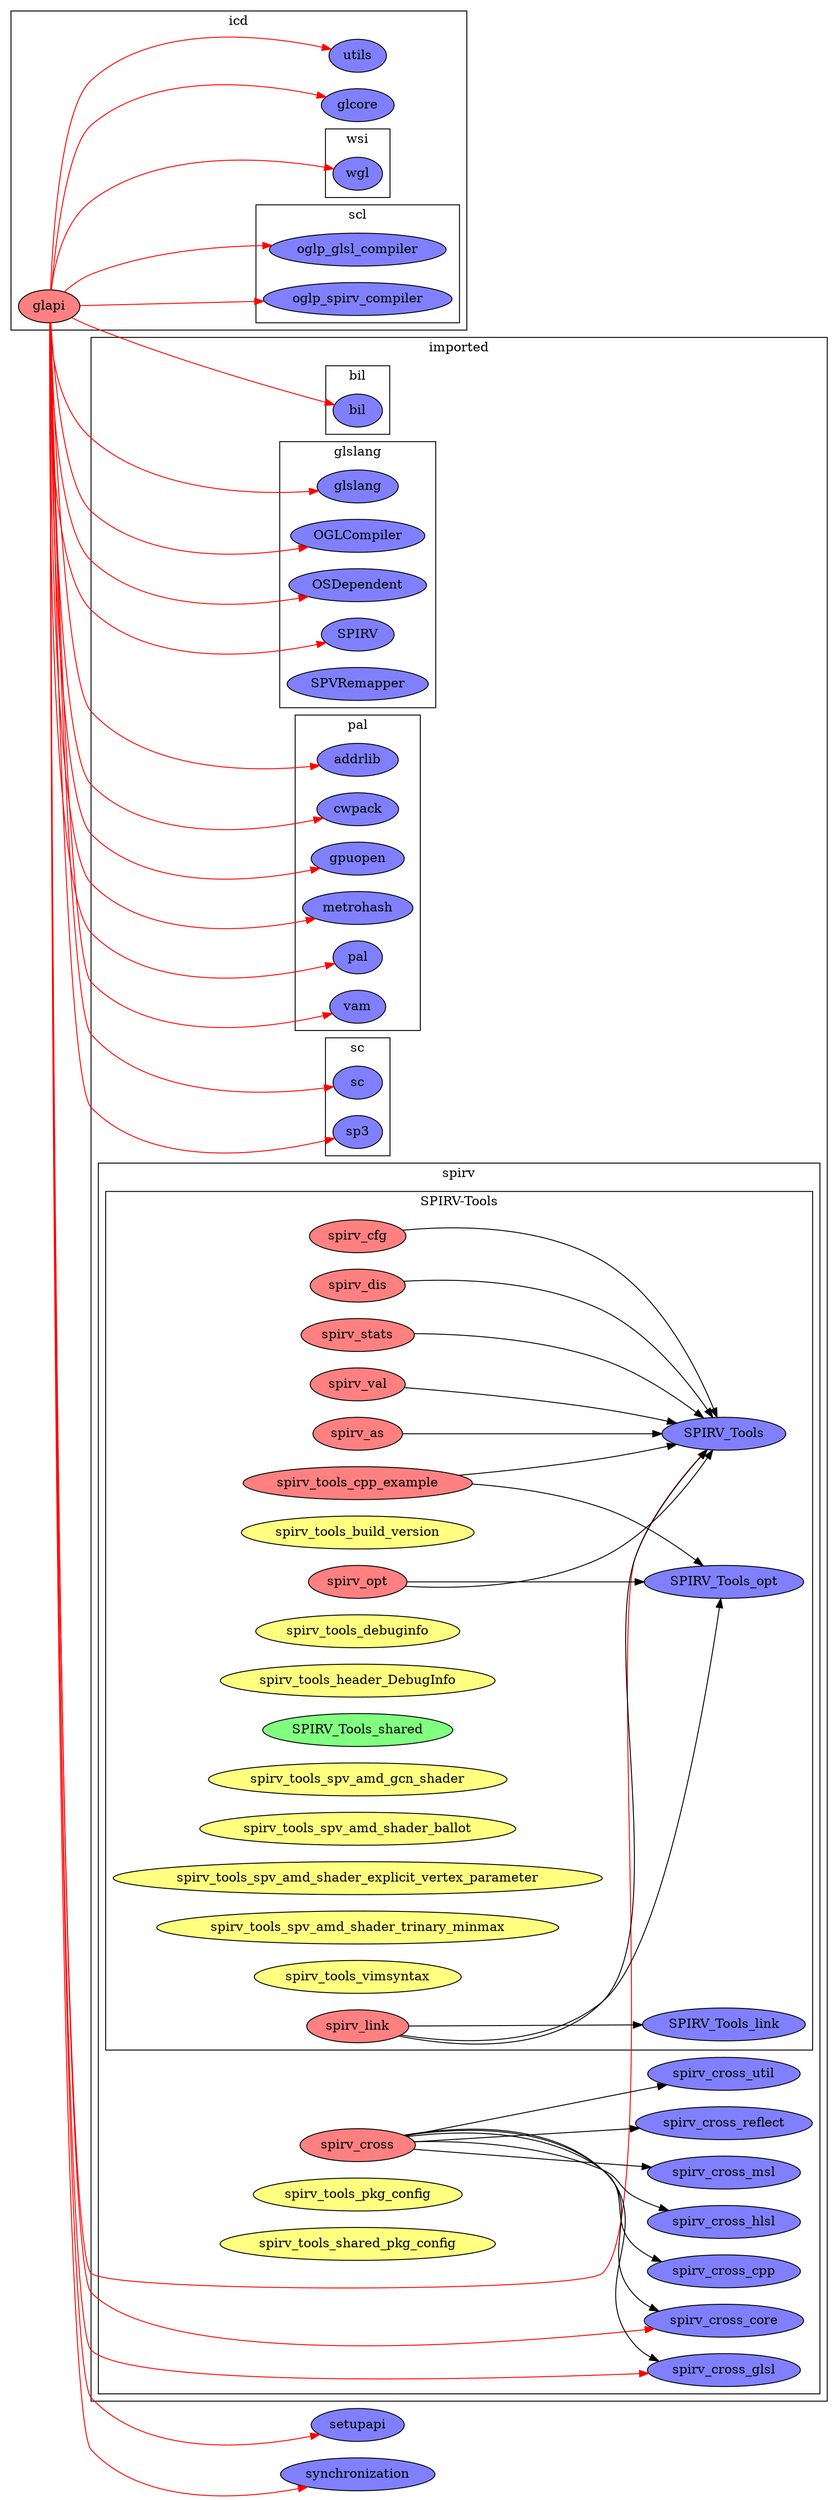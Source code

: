 digraph {
    rankdir="LR";
    node [style="filled",fillcolor="#8080FF"];
    subgraph cluster_icd {
        label="icd";
        subgraph cluster_scl {
            label="scl";
            oglp_glsl_compiler;
            oglp_spirv_compiler;
        }
        subgraph cluster_wsi {
            label="wsi";
            wgl;
        }
        glapi [fillcolor="#FF8080"];
        glcore;
        utils;
    }
    subgraph cluster_imported {
        label="imported";
        subgraph cluster_bil {
            label="bil";
            bil;
        }
        subgraph cluster_glslang {
            label="glslang";
            glslang;
            OGLCompiler;
            OSDependent;
            SPIRV;
            SPVRemapper;
        }
        subgraph cluster_pal {
            label="pal";
            addrlib;
            cwpack;
            gpuopen;
            metrohash;
            pal;
            vam;
        }
        subgraph cluster_sc {
            label="sc";
            sc;
            sp3;
        }
        subgraph cluster_spirv {
            label="spirv";
            subgraph cluster_SPIRV_Tools {
                label="SPIRV-Tools";
                node [fillcolor="#FF8080"]; /* Application */
                spirv_as;
                spirv_cfg;
                spirv_dis;
                spirv_link;
                spirv_opt;
                spirv_stats;
                node [fillcolor="#8080FF"]; /* Static Library */
                SPIRV_Tools;
                node [fillcolor="#FFFF80"]; /* Utility*/
                spirv_tools_build_version;
                node [fillcolor="#FF8080"]; /* Application */
                spirv_tools_cpp_example;
                node [fillcolor="#FFFF80"]; /* Utility*/
                spirv_tools_debuginfo;
                spirv_tools_header_DebugInfo;
                node [fillcolor="#8080FF"]; /* Static Library */
                SPIRV_Tools_link;
                SPIRV_Tools_opt;
                node [fillcolor="#80FF80"]; /* Dynamic Library */
                SPIRV_Tools_shared;
                node [fillcolor="#FFFF80"]; /* Utility*/
                spirv_tools_spv_amd_gcn_shader;
                spirv_tools_spv_amd_shader_ballot;
                spirv_tools_spv_amd_shader_explicit_vertex_parameter;
                spirv_tools_spv_amd_shader_trinary_minmax;
                spirv_tools_vimsyntax;
                node [fillcolor="#FF8080"]; /* Application */
                spirv_val;

                spirv_as -> SPIRV_Tools;
                spirv_cfg -> SPIRV_Tools;
                spirv_dis -> SPIRV_Tools;

                spirv_link -> SPIRV_Tools;
                spirv_link -> SPIRV_Tools_link;
                spirv_link -> SPIRV_Tools_opt;

                spirv_opt -> SPIRV_Tools;
                spirv_opt -> SPIRV_Tools_opt;

                spirv_stats -> SPIRV_Tools;

                spirv_tools_cpp_example -> SPIRV_Tools;
                spirv_tools_cpp_example -> SPIRV_Tools_opt;

                spirv_val -> SPIRV_Tools;
            }
            node [fillcolor="#FF8080"]; /* Application */
            spirv_cross;
            node [fillcolor="#8080FF"]; /* Static Library */
            spirv_cross_core;
            spirv_cross_cpp;
            spirv_cross_glsl;
            spirv_cross_hlsl;
            spirv_cross_msl;
            spirv_cross_reflect;
            spirv_cross_util;
            node [fillcolor="#FFFF80"]; /* Utility*/
            spirv_tools_pkg_config;
            spirv_tools_shared_pkg_config;

            spirv_cross -> spirv_cross_glsl;
            spirv_cross -> spirv_cross_hlsl;
            spirv_cross -> spirv_cross_cpp;
            spirv_cross -> spirv_cross_reflect;
            spirv_cross -> spirv_cross_msl;
            spirv_cross -> spirv_cross_util;
            spirv_cross -> spirv_cross_core;
        }
    }

    edge [color="red"];
    glapi -> utils;
    glapi -> oglp_spirv_compiler;
    glapi -> oglp_glsl_compiler;
    glapi -> setupapi;
    glapi -> pal;
    glapi -> sc;
    glapi -> glcore;
    glapi -> wgl;
    glapi -> synchronization;
    glapi -> spirv_cross_glsl;
    glapi -> spirv_cross_core;
    glapi -> SPIRV_Tools;
    glapi -> bil;
    glapi -> SPIRV;
    glapi -> glslang;
    glapi -> OSDependent;
    glapi -> OGLCompiler;
    glapi -> sp3;
    glapi -> addrlib;
    glapi -> vam;
    glapi -> metrohash;
    glapi -> cwpack;
    glapi -> gpuopen;
}
